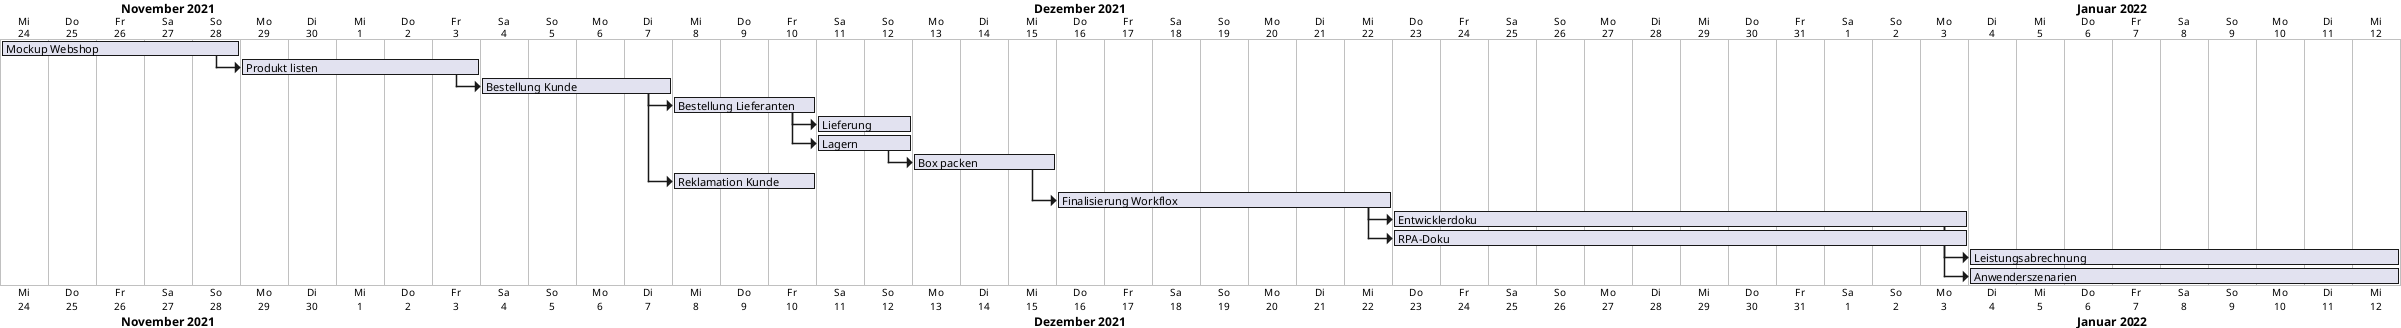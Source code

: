 @startgantt Projektplan
language de
printscale daily zoom 3
Project starts 2021-11-24
[Mockup Webshop] starts 2021-11-24
[Mockup Webshop] ends 2021-11-28
[Produkt listen] starts at [Mockup Webshop]'s end and ends 2021-12-3
[Bestellung Kunde] starts at [Produkt listen]'s end and ends 2021-12-7
[Bestellung Lieferanten] starts at [Bestellung Kunde]'s end and ends at 2021-12-10 
[Lieferung] starts at [Bestellung Lieferanten]'s end and ends 2021-12-12
[Lagern] starts at [Bestellung Lieferanten]'s end and ends 2021-12-12
[Box packen] starts at [Lagern]'s end and ends 2021-12-15
[Reklamation Kunde] starts at [Bestellung Kunde]'s end and ends at 2021-12-10
[Finalisierung Workflox] starts at [Box packen]'s end and ends at 2021-12-22
[Entwicklerdoku] starts at [Finalisierung Workflox]'s end and ends at 2022-01-03
[RPA-Doku] starts at [Finalisierung Workflox]'s end and ends at 2022-01-03
[Leistungsabrechnung] starts at [Entwicklerdoku]'s end and  ends at 2022-01-12
[Anwenderszenarien] starts at [Entwicklerdoku]'s end and  ends at 2022-01-12
@endgantt
